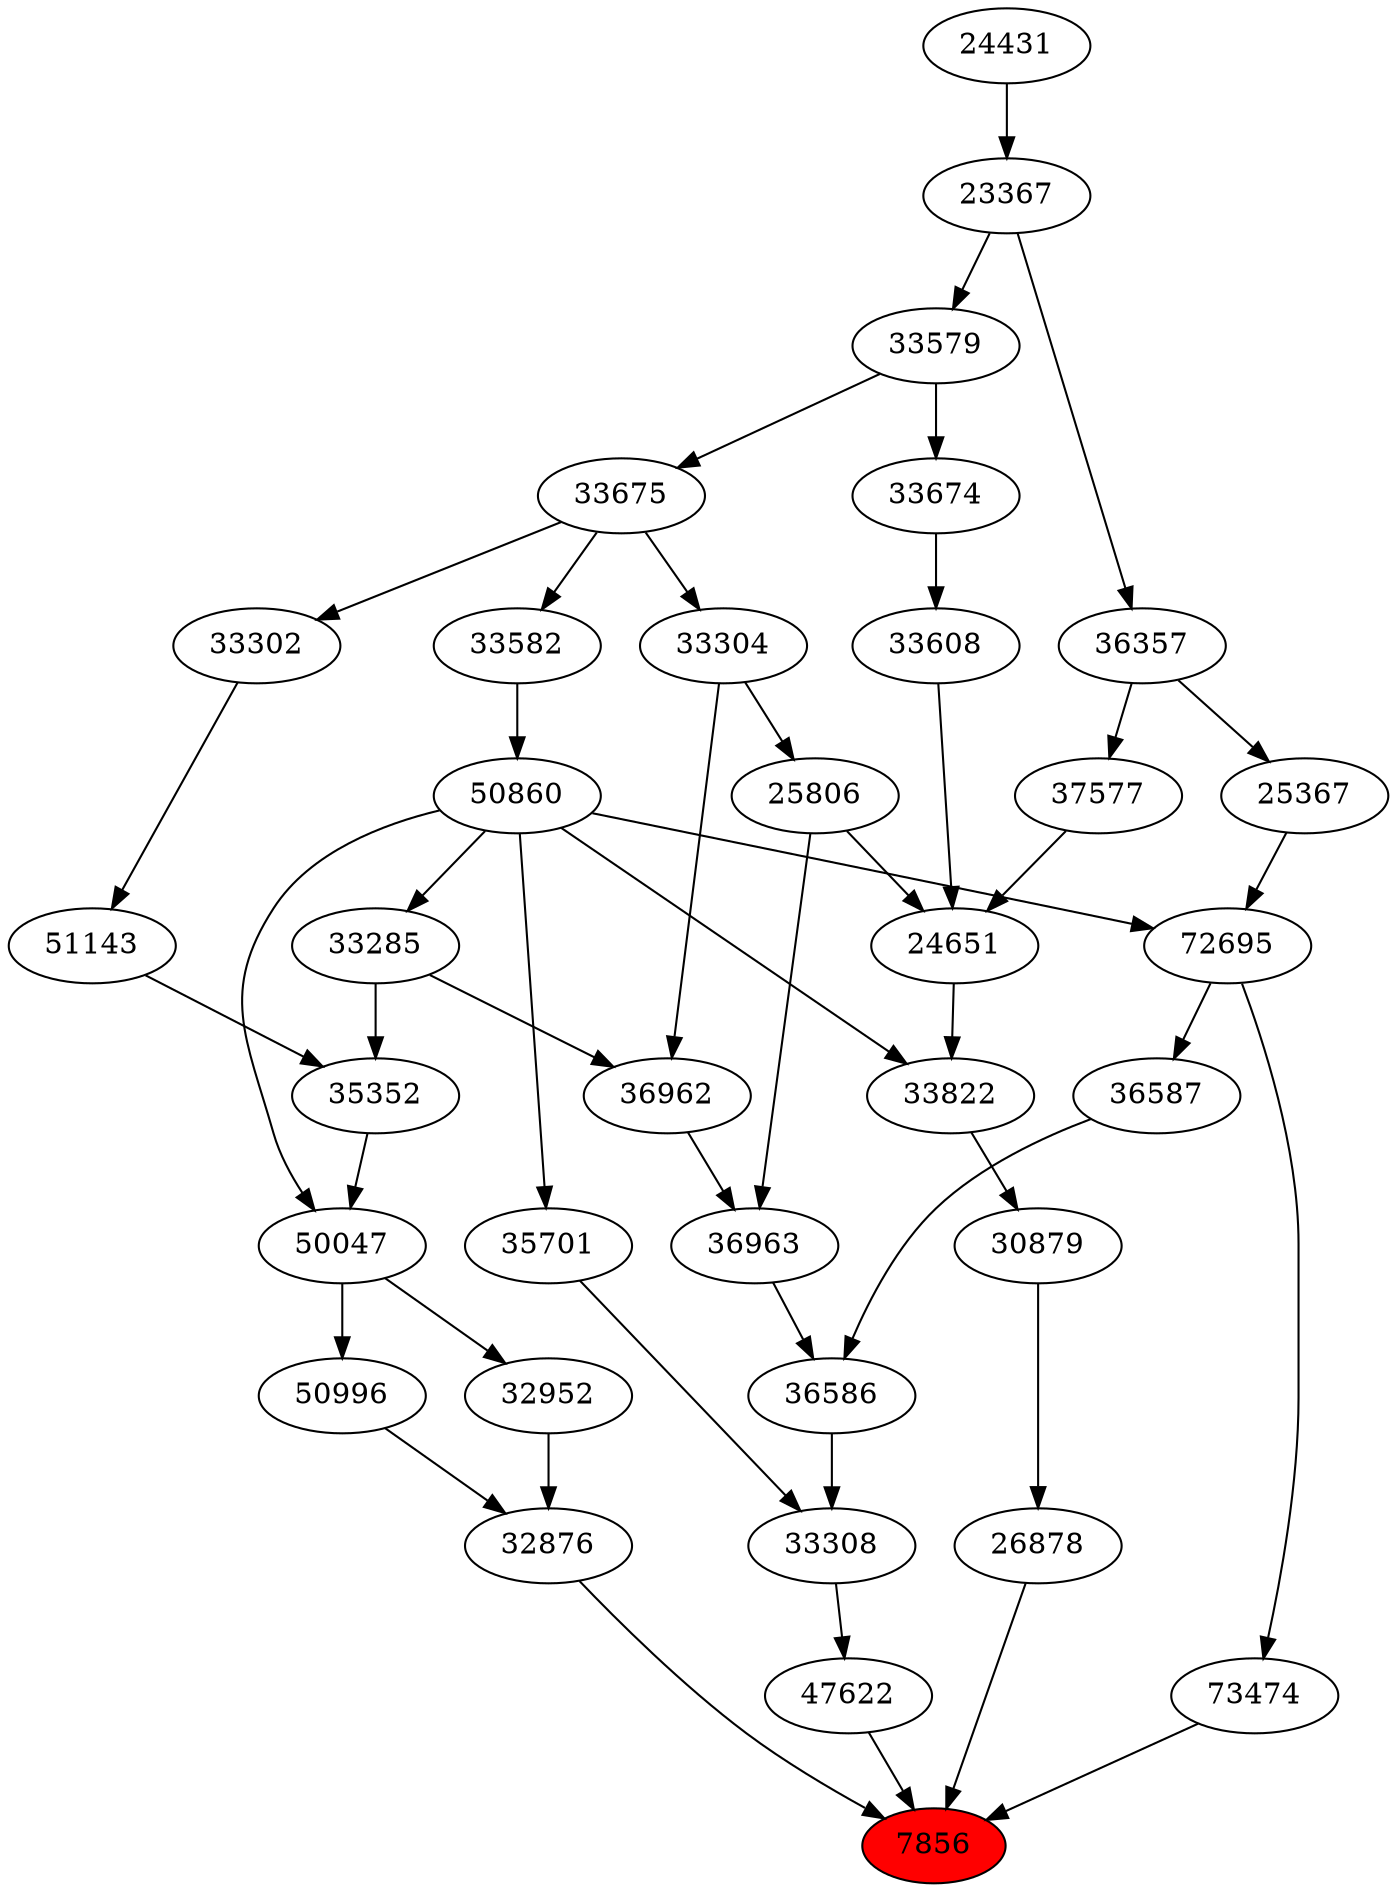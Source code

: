 strict digraph{ 
7856 [label="7856" fillcolor=red style=filled]
32876 -> 7856
47622 -> 7856
26878 -> 7856
73474 -> 7856
32876 [label="32876"]
50996 -> 32876
32952 -> 32876
47622 [label="47622"]
33308 -> 47622
26878 [label="26878"]
30879 -> 26878
73474 [label="73474"]
72695 -> 73474
50996 [label="50996"]
50047 -> 50996
32952 [label="32952"]
50047 -> 32952
33308 [label="33308"]
36586 -> 33308
35701 -> 33308
30879 [label="30879"]
33822 -> 30879
72695 [label="72695"]
50860 -> 72695
25367 -> 72695
50047 [label="50047"]
35352 -> 50047
50860 -> 50047
36586 [label="36586"]
36587 -> 36586
36963 -> 36586
35701 [label="35701"]
50860 -> 35701
33822 [label="33822"]
24651 -> 33822
50860 -> 33822
50860 [label="50860"]
33582 -> 50860
25367 [label="25367"]
36357 -> 25367
35352 [label="35352"]
33285 -> 35352
51143 -> 35352
36587 [label="36587"]
72695 -> 36587
36963 [label="36963"]
36962 -> 36963
25806 -> 36963
24651 [label="24651"]
25806 -> 24651
33608 -> 24651
37577 -> 24651
33582 [label="33582"]
33675 -> 33582
36357 [label="36357"]
23367 -> 36357
33285 [label="33285"]
50860 -> 33285
51143 [label="51143"]
33302 -> 51143
36962 [label="36962"]
33285 -> 36962
33304 -> 36962
25806 [label="25806"]
33304 -> 25806
33608 [label="33608"]
33674 -> 33608
37577 [label="37577"]
36357 -> 37577
33675 [label="33675"]
33579 -> 33675
23367 [label="23367"]
24431 -> 23367
33302 [label="33302"]
33675 -> 33302
33304 [label="33304"]
33675 -> 33304
33674 [label="33674"]
33579 -> 33674
33579 [label="33579"]
23367 -> 33579
24431 [label="24431"]
}